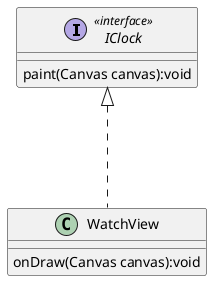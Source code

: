 @startuml

interface IClock <<interface>>{
   paint(Canvas canvas):void
}

class WatchView{
   onDraw(Canvas canvas):void
}

IClock <|... WatchView

@enduml